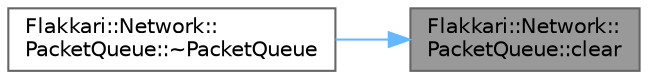 digraph "Flakkari::Network::PacketQueue::clear"
{
 // LATEX_PDF_SIZE
  bgcolor="transparent";
  edge [fontname=Helvetica,fontsize=10,labelfontname=Helvetica,labelfontsize=10];
  node [fontname=Helvetica,fontsize=10,shape=box,height=0.2,width=0.4];
  rankdir="RL";
  Node1 [id="Node000001",label="Flakkari::Network::\lPacketQueue::clear",height=0.2,width=0.4,color="gray40", fillcolor="grey60", style="filled", fontcolor="black",tooltip=" "];
  Node1 -> Node2 [id="edge1_Node000001_Node000002",dir="back",color="steelblue1",style="solid",tooltip=" "];
  Node2 [id="Node000002",label="Flakkari::Network::\lPacketQueue::~PacketQueue",height=0.2,width=0.4,color="grey40", fillcolor="white", style="filled",URL="$d2/df5/classFlakkari_1_1Network_1_1PacketQueue.html#ab711879946b7985122d63f36f8fcd776",tooltip=" "];
}
